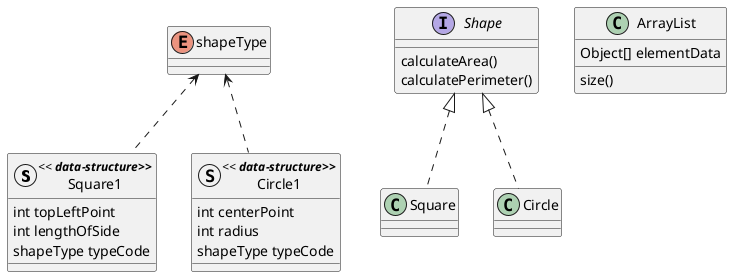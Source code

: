 @startuml

struct Square1 << <b>data-structure>>{
int topLeftPoint
int lengthOfSide
shapeType typeCode
}

struct Circle1 << <b>data-structure>> {
int centerPoint
int radius
shapeType typeCode
}

class Square
class Circle
interface Shape {
calculateArea()
calculatePerimeter()
}

shapeType <.. Square1
shapeType <.. Circle1

Shape <|.. Square
Shape <|.. Circle


class ArrayList {
Object[] elementData
size()
}

enum shapeType {
'DAYS
'HOURS
'MINUTES
}

@enduml